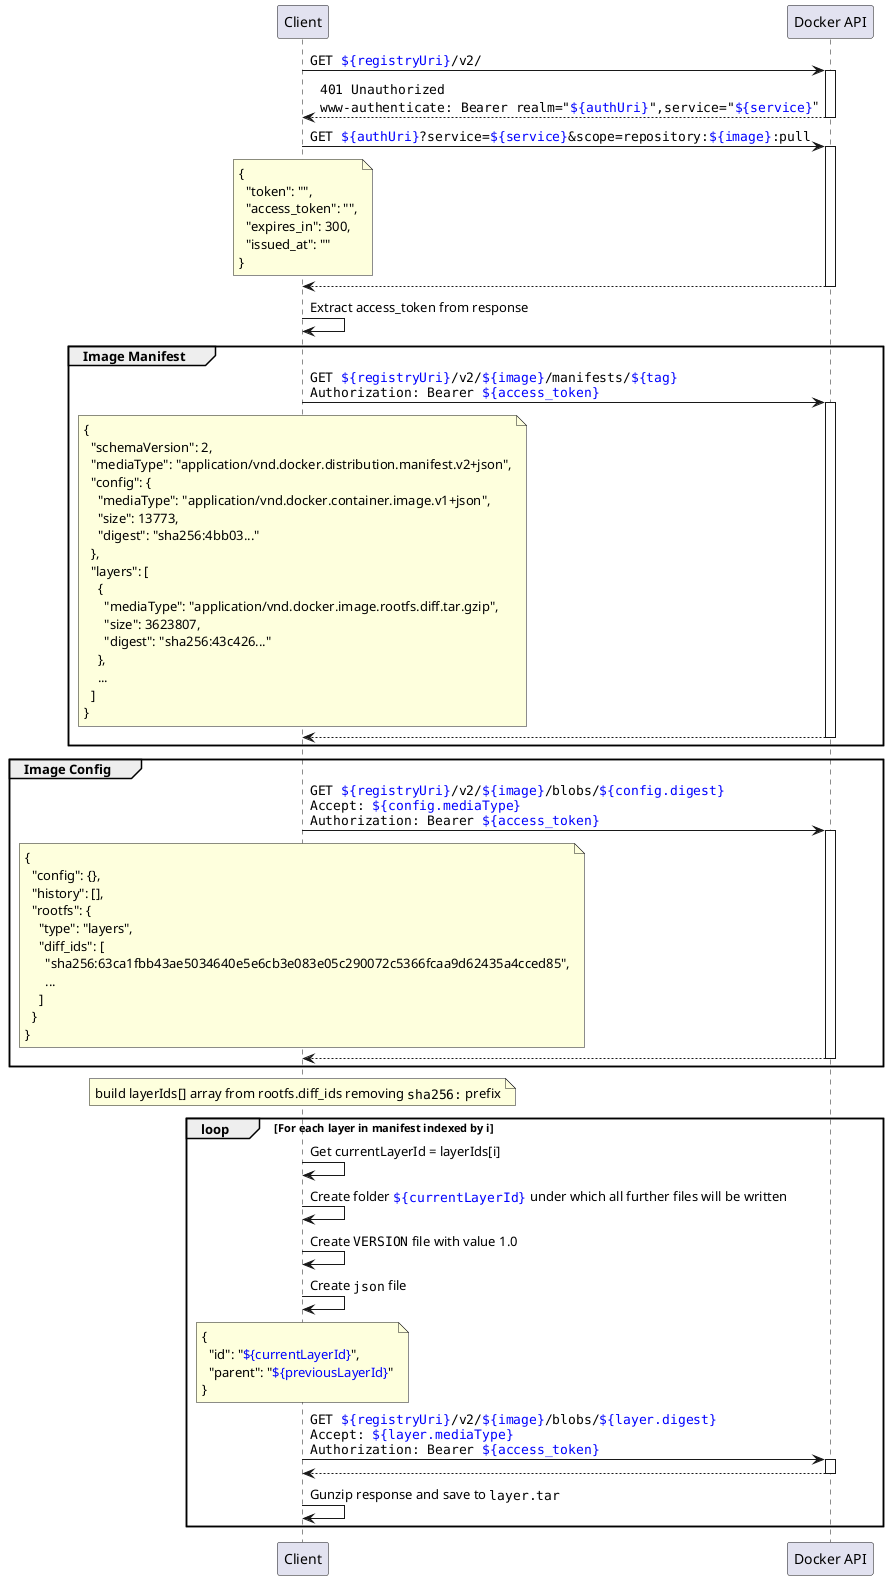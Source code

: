 @startuml
' seq
participant "Client" as c
participant "Docker API" as s


' get authUri
c -> s ++: ""GET <color:blue>${registryUri}</color>/v2/""
return ""401 Unauthorized""\n""www-authenticate: Bearer realm="<color:blue>${authUri}</color>",service="<color:blue>${service}</color>"""
' get token
c -> s ++: ""GET <color:blue>${authUri}</color>?service=<color:blue>${service}</color>&scope=repository:<color:blue>${image}</color>:pull""
note over c
{
  "token": "",
  "access_token": "",
  "expires_in": 300,
  "issued_at": ""
}
end note
return
c -> c: Extract access_token from response
' manifest
group Image Manifest
  c -> s ++: ""GET <color:blue>${registryUri}</color>/v2/<color:blue>${image}</color>/manifests/<color:blue>${tag}</color>""\n""Authorization: Bearer <color:blue>${access_token}</color>""
  note over c
  {
    "schemaVersion": 2,
    "mediaType": "application/vnd.docker.distribution.manifest.v2+json",
    "config": {
      "mediaType": "application/vnd.docker.container.image.v1+json",
      "size": 13773,
      "digest": "sha256:4bb03..."
    },
    "layers": [
      {
        "mediaType": "application/vnd.docker.image.rootfs.diff.tar.gzip",
        "size": 3623807,
        "digest": "sha256:43c426..."
      },
      ...
    ]
  }
  end note
  return
end group
' image config
group Image Config
  c -> s ++: ""GET <color:blue>${registryUri}</color>/v2/<color:blue>${image}</color>/blobs/<color:blue>${config.digest}</color>""\n""Accept: <color:blue>${config.mediaType}</color>""\n""Authorization: Bearer <color:blue>${access_token}</color>""
  note over c
  {
    "config": {},
    "history": [],
    "rootfs": {
      "type": "layers",
      "diff_ids": [
        "sha256:63ca1fbb43ae5034640e5e6cb3e083e05c290072c5366fcaa9d62435a4cced85",
        ...
      ]
    }
  }
  end note
  return
end group

note over c
build layerIds[] array from rootfs.diff_ids removing ""sha256:"" prefix
end note

' layers
loop For each layer in manifest indexed by i
  c -> c: Get currentLayerId = layerIds[i]
  c -> c: Create folder ""<color:blue>${currentLayerId}</color>"" under which all further files will be written
  c -> c: Create ""VERSION"" file with value 1.0
  c -> c: Create ""json"" file
  note over c
  {
    "id": "<color:blue>${currentLayerId}</color>",
    "parent": "<color:blue>${previousLayerId}</color>"
  }
  end note
  c -> s ++: ""GET <color:blue>${registryUri}</color>/v2/<color:blue>${image}</color>/blobs/<color:blue>${layer.digest}</color>""\n""Accept: <color:blue>${layer.mediaType}</color>""\n""Authorization: Bearer <color:blue>${access_token}</color>""
  return
  c -> c: Gunzip response and save to ""layer.tar""
end loop
@enduml
